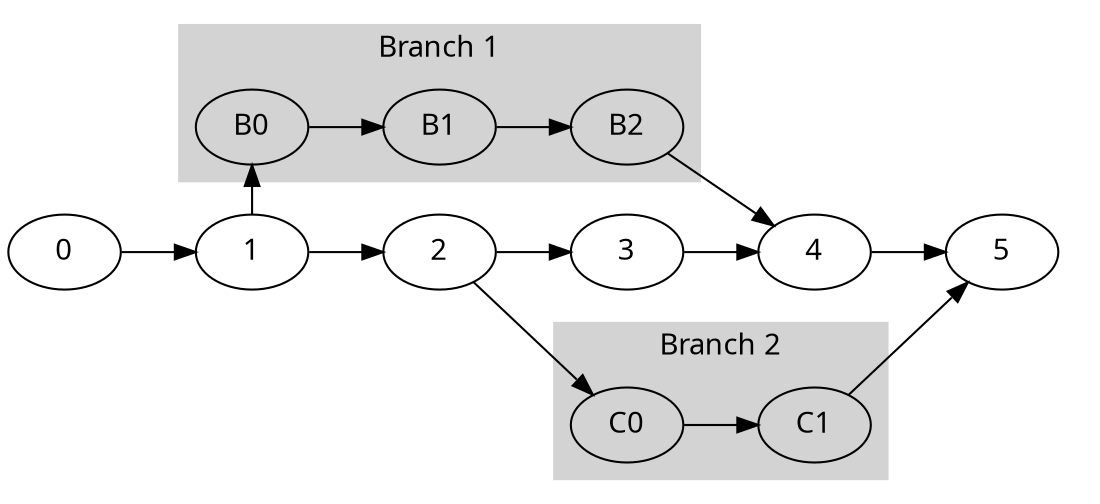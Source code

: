 digraph G {
    rankdir = "LR"
    node [fontname="Computer Modern"]
    graph [fontname="Computer Modern"]

    subgraph cluster_0 {
        1 -> 2 -> 3 -> 4 -> 5;
        style=filled;
        color=white;
    }

    subgraph cluster_1 {
        style=filled;
        color=lightgrey;
        B0 -> B1 -> B2
        label = "Branch 1";
    }

    subgraph cluster_2 {
        style=filled;
        color=lightgrey;
        C0 -> C1
        label = "Branch 2";
    }
    0 -> 1;
    1 -> B0;
    2 -> C0;
    C1 -> 5;
    B2 -> 4;
}

